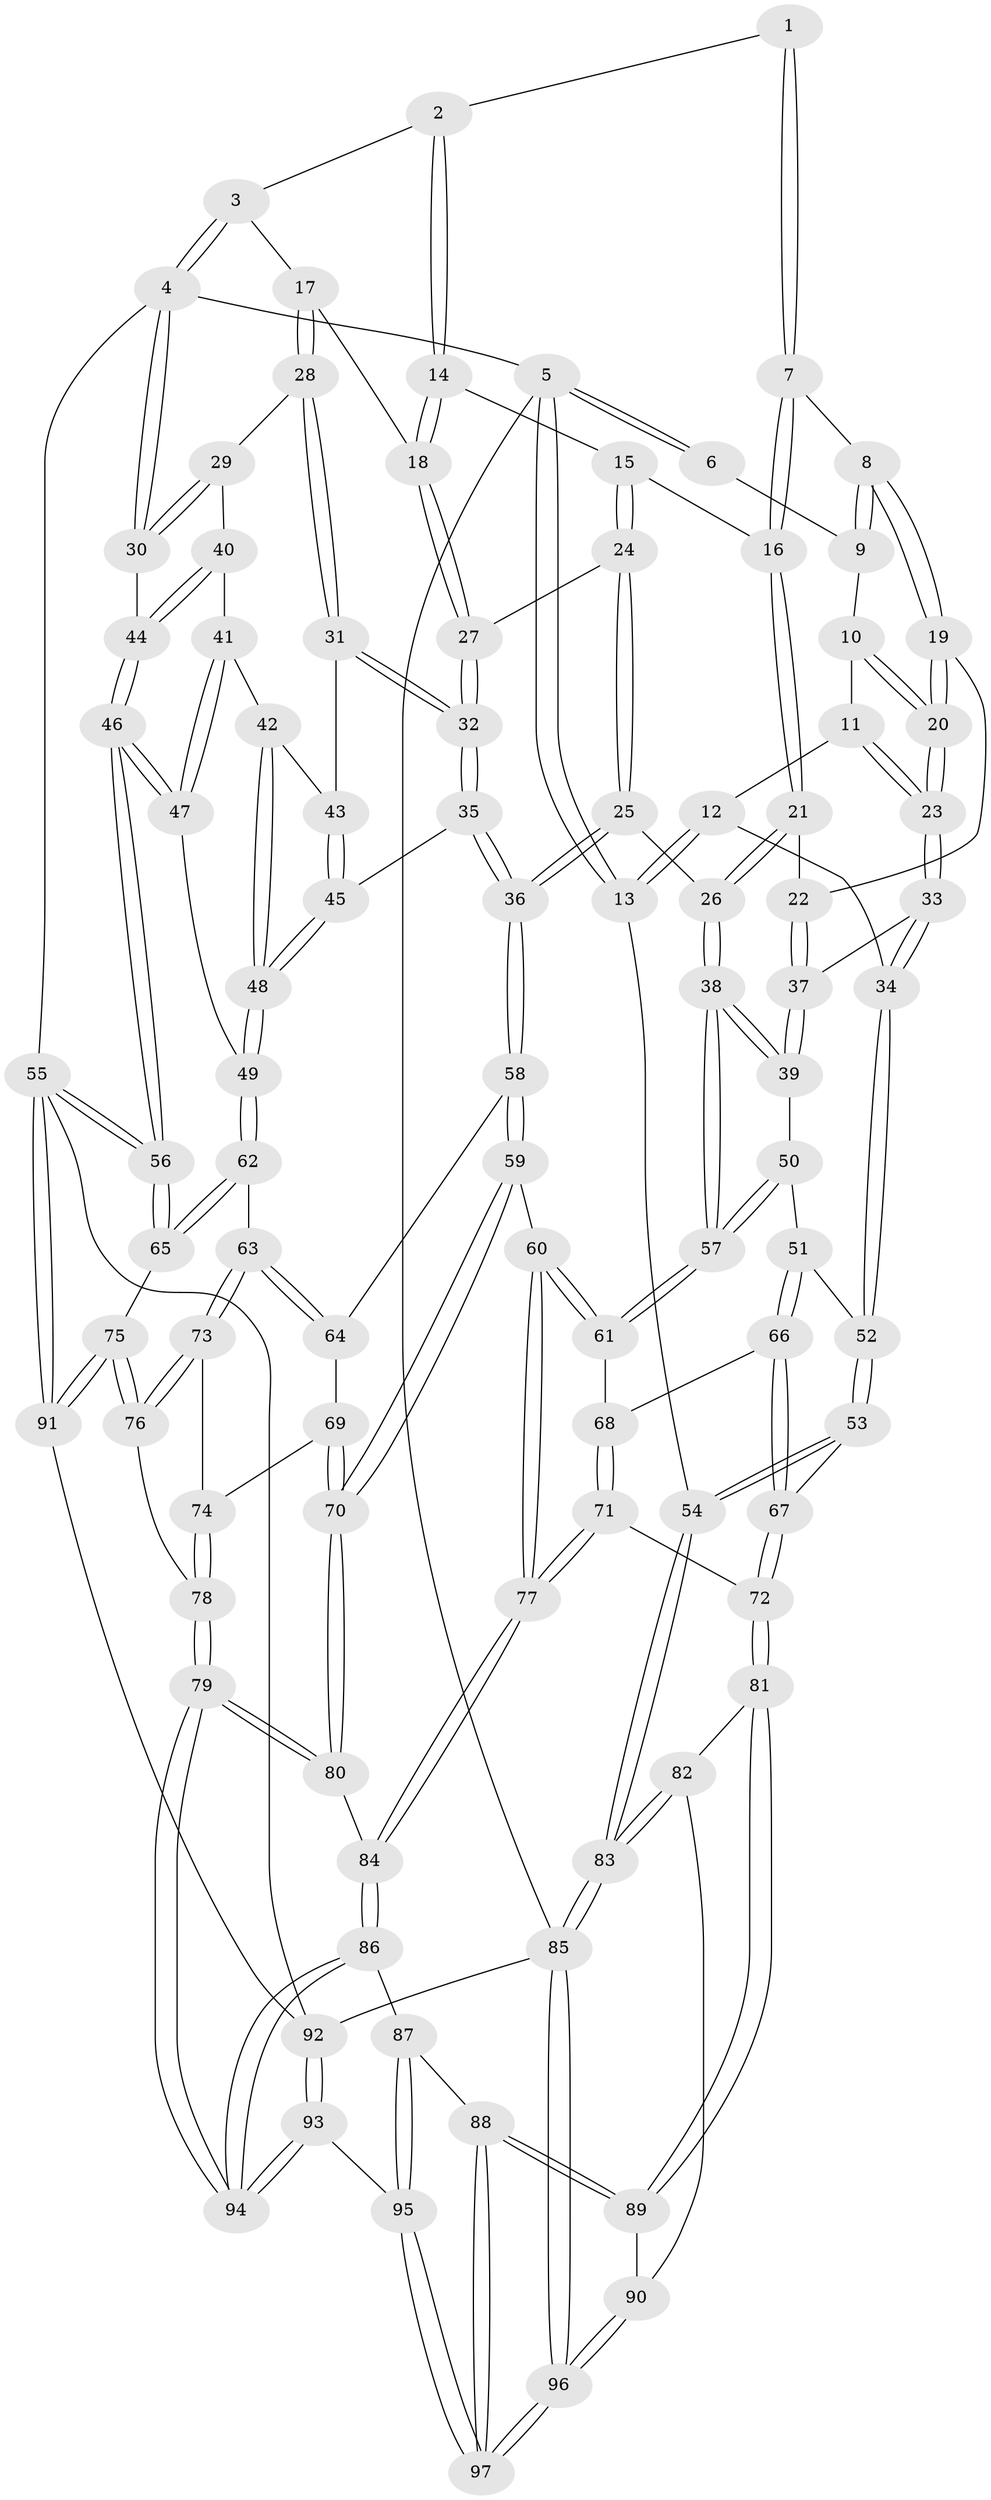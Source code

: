 // Generated by graph-tools (version 1.1) at 2025/59/03/09/25 04:59:38]
// undirected, 97 vertices, 239 edges
graph export_dot {
graph [start="1"]
  node [color=gray90,style=filled];
  1 [pos="+0.4515322917593582+0"];
  2 [pos="+0.5550912618621155+0"];
  3 [pos="+0.798590075865433+0"];
  4 [pos="+1+0"];
  5 [pos="+0+0"];
  6 [pos="+0.1667011872979419+0"];
  7 [pos="+0.3622249679123717+0.02998637020840527"];
  8 [pos="+0.24984646917224407+0"];
  9 [pos="+0.16896959692718777+0"];
  10 [pos="+0.1421308984722173+0"];
  11 [pos="+0.0708722176198465+0.012663566817750266"];
  12 [pos="+0.02519333176366268+0.08481754789371887"];
  13 [pos="+0+0.08044056971620231"];
  14 [pos="+0.5561913162370846+0"];
  15 [pos="+0.4678309726633542+0.061443982200954525"];
  16 [pos="+0.3695573899318277+0.07404112220577849"];
  17 [pos="+0.8107215166399551+0.05118592088110486"];
  18 [pos="+0.6376465801171144+0.05979862135485998"];
  19 [pos="+0.2604816619006262+0.028977493002445582"];
  20 [pos="+0.16093290801821541+0.12172957630768351"];
  21 [pos="+0.33629336357958056+0.10620281308386992"];
  22 [pos="+0.305060187573475+0.10534816575570453"];
  23 [pos="+0.15761906190775388+0.13942586880887012"];
  24 [pos="+0.4803975016342083+0.10219277289348717"];
  25 [pos="+0.49745293215508857+0.264245703191696"];
  26 [pos="+0.44747238619475754+0.2755200826836787"];
  27 [pos="+0.635481962088921+0.0808427473411047"];
  28 [pos="+0.8262293321874487+0.08290680820281633"];
  29 [pos="+0.8845514334879131+0.07907367905295974"];
  30 [pos="+1+0"];
  31 [pos="+0.8186350018315441+0.1119513835987552"];
  32 [pos="+0.6457487177814762+0.26752696976387813"];
  33 [pos="+0.14846667639012892+0.2026851611471519"];
  34 [pos="+0.14385945073914364+0.20434771600483376"];
  35 [pos="+0.6423616145594827+0.2764133703751765"];
  36 [pos="+0.6168975509525167+0.29005638542016743"];
  37 [pos="+0.19446336482182153+0.20815537117729752"];
  38 [pos="+0.4458013035807494+0.2766036192287596"];
  39 [pos="+0.29216617095248715+0.283372934952917"];
  40 [pos="+0.9402517884776811+0.15803047584794394"];
  41 [pos="+0.9098525152910063+0.21188275073881985"];
  42 [pos="+0.9069652243874029+0.2121107145367127"];
  43 [pos="+0.8734917662883566+0.18705915626210015"];
  44 [pos="+1+0"];
  45 [pos="+0.7336409785741809+0.31105441711463355"];
  46 [pos="+1+0.262269610511118"];
  47 [pos="+1+0.25999481372404065"];
  48 [pos="+0.8248884358563157+0.35883348699688006"];
  49 [pos="+0.8407912038024598+0.3763653927498985"];
  50 [pos="+0.2681274996236265+0.3498978268282488"];
  51 [pos="+0.21660310366595092+0.42805168774666413"];
  52 [pos="+0.07593004493093614+0.2803126068337586"];
  53 [pos="+0+0.3911746437653178"];
  54 [pos="+0+0.3911125775008736"];
  55 [pos="+1+1"];
  56 [pos="+1+0.6216362509610546"];
  57 [pos="+0.3889411682108366+0.4582776366719757"];
  58 [pos="+0.6144631035896085+0.32881900027425337"];
  59 [pos="+0.5139508326762591+0.5539305809770687"];
  60 [pos="+0.4150525400793749+0.5446938258000048"];
  61 [pos="+0.38274719548938024+0.5036532726006298"];
  62 [pos="+0.8839243049362245+0.47100249735841904"];
  63 [pos="+0.7714903201822846+0.5291261811746094"];
  64 [pos="+0.6847137596166654+0.4797479785122461"];
  65 [pos="+1+0.6213098413362137"];
  66 [pos="+0.21684038135904501+0.4778748201728277"];
  67 [pos="+0.08878282766482992+0.526930765158857"];
  68 [pos="+0.2329452397948778+0.48758341821388634"];
  69 [pos="+0.623332239230255+0.5554657944461335"];
  70 [pos="+0.5286557478711208+0.5681947538508395"];
  71 [pos="+0.2540803374989628+0.7132449823726493"];
  72 [pos="+0.1176844407989118+0.7158734463695385"];
  73 [pos="+0.7495012882345317+0.5725979152758918"];
  74 [pos="+0.7016886308208887+0.5959361027563872"];
  75 [pos="+0.8601396535216164+0.7601456924429224"];
  76 [pos="+0.8336348314176125+0.7503015940364367"];
  77 [pos="+0.31815892713820976+0.7352390289053449"];
  78 [pos="+0.6436247291583596+0.7449515471372324"];
  79 [pos="+0.5913581717393204+0.7638219593086043"];
  80 [pos="+0.588914265550402+0.7618910361266574"];
  81 [pos="+0.10156258085130307+0.7303565962638154"];
  82 [pos="+0+0.756066630969023"];
  83 [pos="+0+0.7536002868386383"];
  84 [pos="+0.33226594410423727+0.7568960379150107"];
  85 [pos="+0+1"];
  86 [pos="+0.32864164643248456+0.8349541386604049"];
  87 [pos="+0.3191350365495579+0.8526144951244152"];
  88 [pos="+0.17216558853160904+0.9252440494702479"];
  89 [pos="+0.1438330279517736+0.9006221438435819"];
  90 [pos="+0.04888601173183546+0.9261603551482943"];
  91 [pos="+0.8377245103319261+0.874801045549308"];
  92 [pos="+0.7032281945443746+1"];
  93 [pos="+0.6273527091442818+1"];
  94 [pos="+0.593014468148488+1"];
  95 [pos="+0.34863816806729175+1"];
  96 [pos="+0+1"];
  97 [pos="+0.19186567711094807+1"];
  1 -- 2;
  1 -- 7;
  1 -- 7;
  2 -- 3;
  2 -- 14;
  2 -- 14;
  3 -- 4;
  3 -- 4;
  3 -- 17;
  4 -- 5;
  4 -- 30;
  4 -- 30;
  4 -- 55;
  5 -- 6;
  5 -- 6;
  5 -- 13;
  5 -- 13;
  5 -- 85;
  6 -- 9;
  7 -- 8;
  7 -- 16;
  7 -- 16;
  8 -- 9;
  8 -- 9;
  8 -- 19;
  8 -- 19;
  9 -- 10;
  10 -- 11;
  10 -- 20;
  10 -- 20;
  11 -- 12;
  11 -- 23;
  11 -- 23;
  12 -- 13;
  12 -- 13;
  12 -- 34;
  13 -- 54;
  14 -- 15;
  14 -- 18;
  14 -- 18;
  15 -- 16;
  15 -- 24;
  15 -- 24;
  16 -- 21;
  16 -- 21;
  17 -- 18;
  17 -- 28;
  17 -- 28;
  18 -- 27;
  18 -- 27;
  19 -- 20;
  19 -- 20;
  19 -- 22;
  20 -- 23;
  20 -- 23;
  21 -- 22;
  21 -- 26;
  21 -- 26;
  22 -- 37;
  22 -- 37;
  23 -- 33;
  23 -- 33;
  24 -- 25;
  24 -- 25;
  24 -- 27;
  25 -- 26;
  25 -- 36;
  25 -- 36;
  26 -- 38;
  26 -- 38;
  27 -- 32;
  27 -- 32;
  28 -- 29;
  28 -- 31;
  28 -- 31;
  29 -- 30;
  29 -- 30;
  29 -- 40;
  30 -- 44;
  31 -- 32;
  31 -- 32;
  31 -- 43;
  32 -- 35;
  32 -- 35;
  33 -- 34;
  33 -- 34;
  33 -- 37;
  34 -- 52;
  34 -- 52;
  35 -- 36;
  35 -- 36;
  35 -- 45;
  36 -- 58;
  36 -- 58;
  37 -- 39;
  37 -- 39;
  38 -- 39;
  38 -- 39;
  38 -- 57;
  38 -- 57;
  39 -- 50;
  40 -- 41;
  40 -- 44;
  40 -- 44;
  41 -- 42;
  41 -- 47;
  41 -- 47;
  42 -- 43;
  42 -- 48;
  42 -- 48;
  43 -- 45;
  43 -- 45;
  44 -- 46;
  44 -- 46;
  45 -- 48;
  45 -- 48;
  46 -- 47;
  46 -- 47;
  46 -- 56;
  46 -- 56;
  47 -- 49;
  48 -- 49;
  48 -- 49;
  49 -- 62;
  49 -- 62;
  50 -- 51;
  50 -- 57;
  50 -- 57;
  51 -- 52;
  51 -- 66;
  51 -- 66;
  52 -- 53;
  52 -- 53;
  53 -- 54;
  53 -- 54;
  53 -- 67;
  54 -- 83;
  54 -- 83;
  55 -- 56;
  55 -- 56;
  55 -- 91;
  55 -- 91;
  55 -- 92;
  56 -- 65;
  56 -- 65;
  57 -- 61;
  57 -- 61;
  58 -- 59;
  58 -- 59;
  58 -- 64;
  59 -- 60;
  59 -- 70;
  59 -- 70;
  60 -- 61;
  60 -- 61;
  60 -- 77;
  60 -- 77;
  61 -- 68;
  62 -- 63;
  62 -- 65;
  62 -- 65;
  63 -- 64;
  63 -- 64;
  63 -- 73;
  63 -- 73;
  64 -- 69;
  65 -- 75;
  66 -- 67;
  66 -- 67;
  66 -- 68;
  67 -- 72;
  67 -- 72;
  68 -- 71;
  68 -- 71;
  69 -- 70;
  69 -- 70;
  69 -- 74;
  70 -- 80;
  70 -- 80;
  71 -- 72;
  71 -- 77;
  71 -- 77;
  72 -- 81;
  72 -- 81;
  73 -- 74;
  73 -- 76;
  73 -- 76;
  74 -- 78;
  74 -- 78;
  75 -- 76;
  75 -- 76;
  75 -- 91;
  75 -- 91;
  76 -- 78;
  77 -- 84;
  77 -- 84;
  78 -- 79;
  78 -- 79;
  79 -- 80;
  79 -- 80;
  79 -- 94;
  79 -- 94;
  80 -- 84;
  81 -- 82;
  81 -- 89;
  81 -- 89;
  82 -- 83;
  82 -- 83;
  82 -- 90;
  83 -- 85;
  83 -- 85;
  84 -- 86;
  84 -- 86;
  85 -- 96;
  85 -- 96;
  85 -- 92;
  86 -- 87;
  86 -- 94;
  86 -- 94;
  87 -- 88;
  87 -- 95;
  87 -- 95;
  88 -- 89;
  88 -- 89;
  88 -- 97;
  88 -- 97;
  89 -- 90;
  90 -- 96;
  90 -- 96;
  91 -- 92;
  92 -- 93;
  92 -- 93;
  93 -- 94;
  93 -- 94;
  93 -- 95;
  95 -- 97;
  95 -- 97;
  96 -- 97;
  96 -- 97;
}
